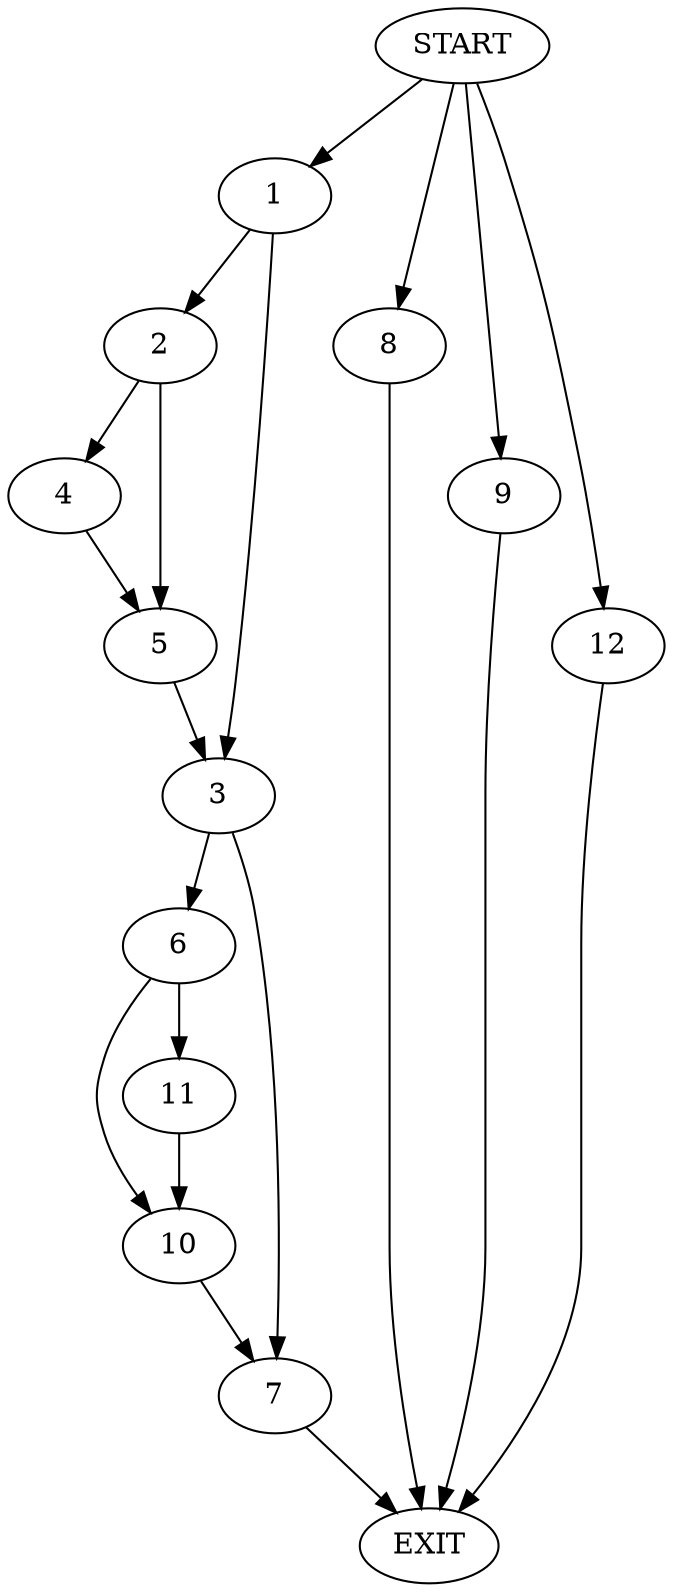 digraph {
0 [label="START"]
13 [label="EXIT"]
0 -> 1
1 -> 2
1 -> 3
2 -> 4
2 -> 5
3 -> 6
3 -> 7
0 -> 8
8 -> 13
4 -> 5
5 -> 3
0 -> 9
9 -> 13
6 -> 10
6 -> 11
7 -> 13
11 -> 10
10 -> 7
0 -> 12
12 -> 13
}
